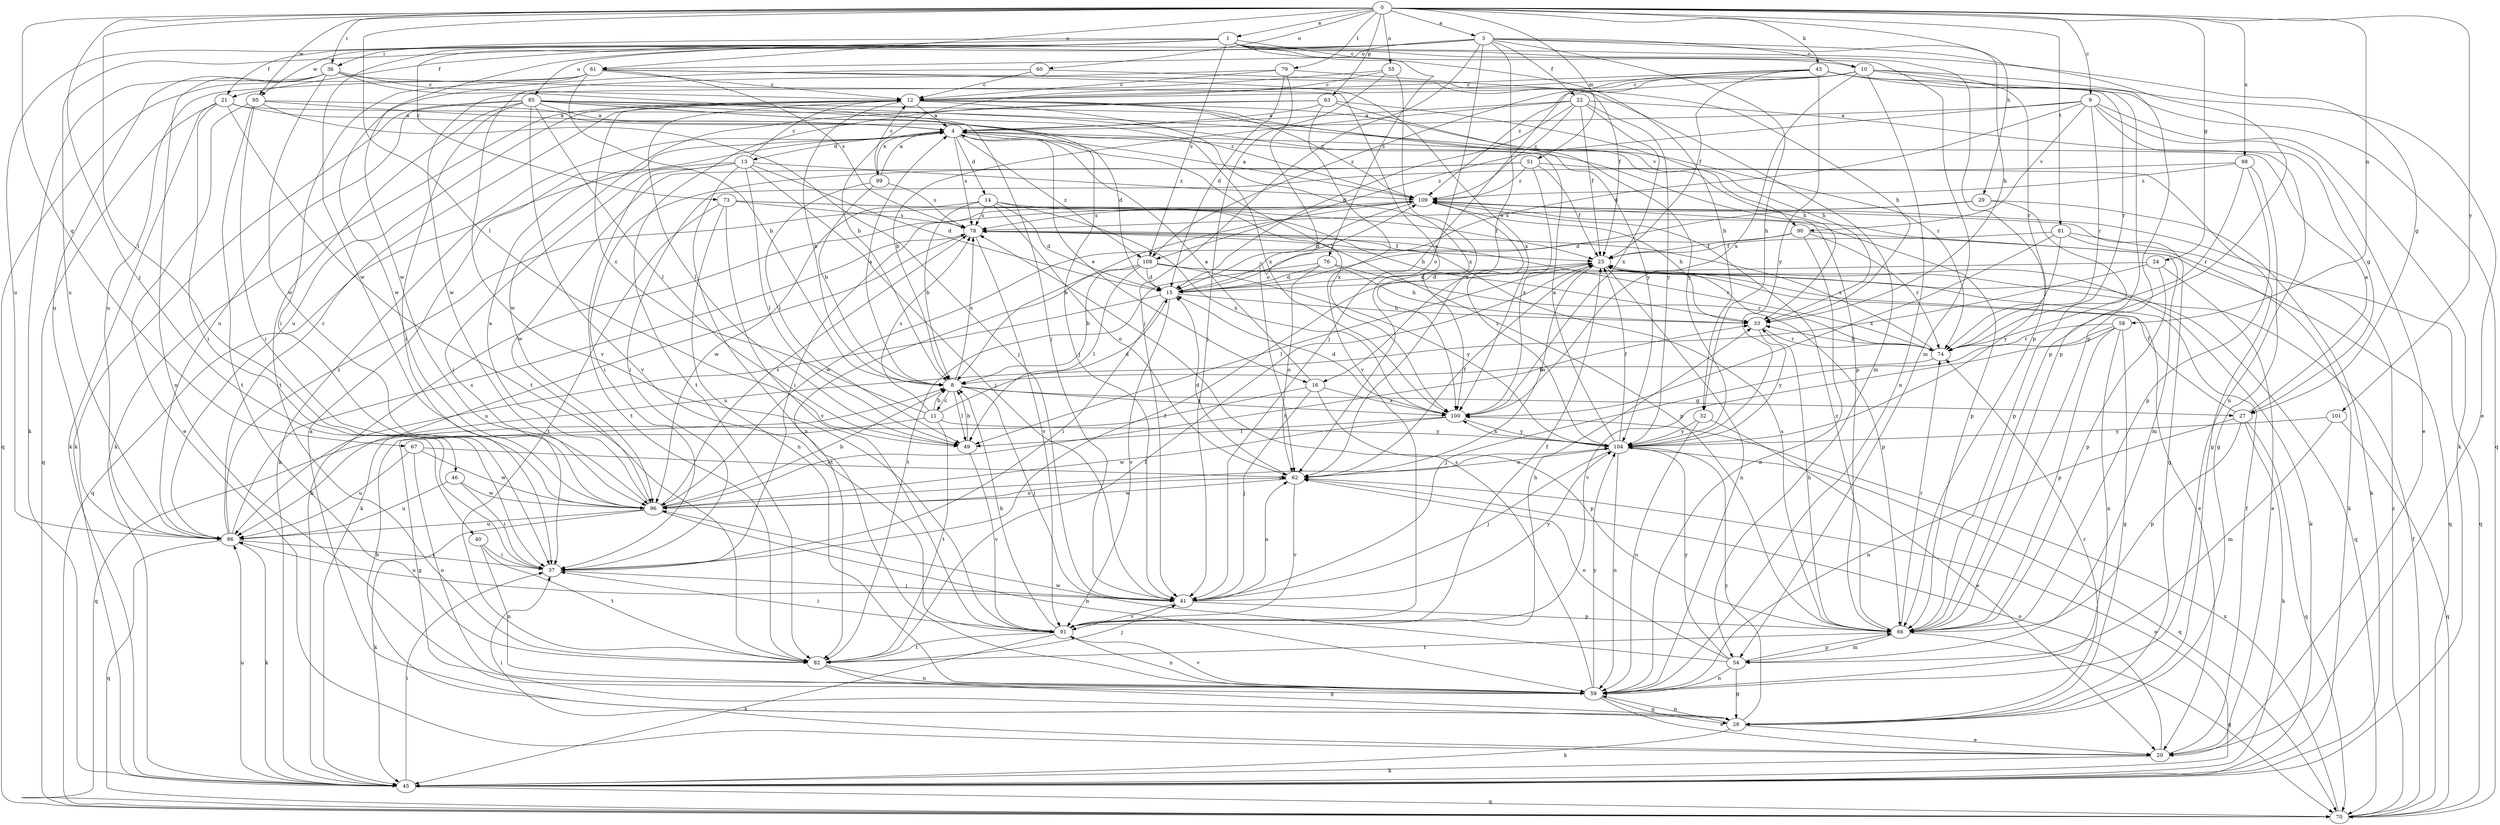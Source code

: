 strict digraph  {
0;
1;
3;
4;
8;
9;
10;
11;
12;
13;
14;
15;
16;
20;
21;
22;
23;
24;
27;
28;
29;
32;
33;
36;
37;
40;
41;
43;
45;
46;
49;
51;
54;
55;
58;
59;
60;
61;
62;
63;
66;
67;
70;
73;
74;
76;
78;
79;
81;
82;
85;
86;
90;
91;
95;
96;
98;
99;
100;
101;
104;
108;
109;
0 -> 1  [label=a];
0 -> 3  [label=a];
0 -> 9  [label=c];
0 -> 24  [label=g];
0 -> 29  [label=h];
0 -> 36  [label=i];
0 -> 40  [label=j];
0 -> 43  [label=k];
0 -> 46  [label=l];
0 -> 49  [label=l];
0 -> 51  [label=m];
0 -> 55  [label=n];
0 -> 58  [label=n];
0 -> 60  [label=o];
0 -> 61  [label=o];
0 -> 63  [label=p];
0 -> 67  [label=q];
0 -> 79  [label=t];
0 -> 81  [label=t];
0 -> 95  [label=w];
0 -> 98  [label=x];
0 -> 101  [label=y];
1 -> 10  [label=c];
1 -> 21  [label=f];
1 -> 27  [label=g];
1 -> 32  [label=h];
1 -> 36  [label=i];
1 -> 54  [label=m];
1 -> 66  [label=p];
1 -> 73  [label=r];
1 -> 76  [label=s];
1 -> 85  [label=u];
1 -> 86  [label=u];
1 -> 95  [label=w];
1 -> 96  [label=w];
1 -> 108  [label=z];
3 -> 10  [label=c];
3 -> 16  [label=e];
3 -> 21  [label=f];
3 -> 22  [label=f];
3 -> 32  [label=h];
3 -> 33  [label=h];
3 -> 41  [label=j];
3 -> 61  [label=o];
3 -> 62  [label=o];
3 -> 66  [label=p];
3 -> 86  [label=u];
3 -> 96  [label=w];
4 -> 13  [label=d];
4 -> 14  [label=d];
4 -> 16  [label=e];
4 -> 45  [label=k];
4 -> 78  [label=s];
4 -> 99  [label=x];
4 -> 100  [label=x];
4 -> 108  [label=z];
8 -> 4  [label=a];
8 -> 11  [label=c];
8 -> 27  [label=g];
8 -> 41  [label=j];
8 -> 49  [label=l];
8 -> 78  [label=s];
8 -> 100  [label=x];
9 -> 4  [label=a];
9 -> 15  [label=d];
9 -> 20  [label=e];
9 -> 27  [label=g];
9 -> 45  [label=k];
9 -> 74  [label=r];
9 -> 90  [label=v];
9 -> 108  [label=z];
10 -> 12  [label=c];
10 -> 20  [label=e];
10 -> 59  [label=n];
10 -> 66  [label=p];
10 -> 74  [label=r];
10 -> 100  [label=x];
10 -> 108  [label=z];
10 -> 109  [label=z];
11 -> 8  [label=b];
11 -> 12  [label=c];
11 -> 15  [label=d];
11 -> 28  [label=g];
11 -> 78  [label=s];
11 -> 82  [label=t];
11 -> 104  [label=y];
12 -> 4  [label=a];
12 -> 8  [label=b];
12 -> 45  [label=k];
12 -> 49  [label=l];
12 -> 86  [label=u];
12 -> 90  [label=v];
12 -> 100  [label=x];
12 -> 104  [label=y];
12 -> 109  [label=z];
13 -> 12  [label=c];
13 -> 15  [label=d];
13 -> 37  [label=i];
13 -> 41  [label=j];
13 -> 49  [label=l];
13 -> 59  [label=n];
13 -> 70  [label=q];
13 -> 82  [label=t];
13 -> 109  [label=z];
14 -> 8  [label=b];
14 -> 15  [label=d];
14 -> 23  [label=f];
14 -> 62  [label=o];
14 -> 78  [label=s];
14 -> 96  [label=w];
14 -> 100  [label=x];
15 -> 33  [label=h];
15 -> 37  [label=i];
15 -> 86  [label=u];
15 -> 91  [label=v];
15 -> 109  [label=z];
16 -> 4  [label=a];
16 -> 41  [label=j];
16 -> 66  [label=p];
16 -> 70  [label=q];
16 -> 100  [label=x];
20 -> 23  [label=f];
20 -> 37  [label=i];
20 -> 45  [label=k];
20 -> 62  [label=o];
21 -> 4  [label=a];
21 -> 37  [label=i];
21 -> 45  [label=k];
21 -> 70  [label=q];
21 -> 74  [label=r];
21 -> 82  [label=t];
22 -> 4  [label=a];
22 -> 8  [label=b];
22 -> 15  [label=d];
22 -> 23  [label=f];
22 -> 59  [label=n];
22 -> 100  [label=x];
22 -> 104  [label=y];
22 -> 109  [label=z];
23 -> 15  [label=d];
23 -> 45  [label=k];
23 -> 49  [label=l];
23 -> 59  [label=n];
23 -> 62  [label=o];
23 -> 66  [label=p];
24 -> 15  [label=d];
24 -> 20  [label=e];
24 -> 66  [label=p];
24 -> 86  [label=u];
27 -> 4  [label=a];
27 -> 23  [label=f];
27 -> 45  [label=k];
27 -> 59  [label=n];
27 -> 66  [label=p];
27 -> 70  [label=q];
28 -> 4  [label=a];
28 -> 8  [label=b];
28 -> 20  [label=e];
28 -> 45  [label=k];
28 -> 59  [label=n];
28 -> 74  [label=r];
28 -> 104  [label=y];
29 -> 15  [label=d];
29 -> 45  [label=k];
29 -> 66  [label=p];
29 -> 78  [label=s];
32 -> 20  [label=e];
32 -> 59  [label=n];
32 -> 104  [label=y];
33 -> 74  [label=r];
33 -> 104  [label=y];
36 -> 12  [label=c];
36 -> 41  [label=j];
36 -> 45  [label=k];
36 -> 59  [label=n];
36 -> 86  [label=u];
36 -> 96  [label=w];
36 -> 100  [label=x];
37 -> 23  [label=f];
37 -> 41  [label=j];
40 -> 37  [label=i];
40 -> 59  [label=n];
40 -> 82  [label=t];
41 -> 62  [label=o];
41 -> 66  [label=p];
41 -> 86  [label=u];
41 -> 91  [label=v];
41 -> 104  [label=y];
43 -> 8  [label=b];
43 -> 12  [label=c];
43 -> 23  [label=f];
43 -> 41  [label=j];
43 -> 66  [label=p];
43 -> 70  [label=q];
43 -> 74  [label=r];
43 -> 104  [label=y];
45 -> 37  [label=i];
45 -> 62  [label=o];
45 -> 70  [label=q];
45 -> 86  [label=u];
46 -> 37  [label=i];
46 -> 86  [label=u];
46 -> 96  [label=w];
49 -> 8  [label=b];
49 -> 91  [label=v];
51 -> 23  [label=f];
51 -> 28  [label=g];
51 -> 37  [label=i];
51 -> 96  [label=w];
51 -> 100  [label=x];
51 -> 109  [label=z];
54 -> 28  [label=g];
54 -> 59  [label=n];
54 -> 62  [label=o];
54 -> 66  [label=p];
54 -> 96  [label=w];
54 -> 104  [label=y];
55 -> 12  [label=c];
55 -> 41  [label=j];
55 -> 62  [label=o];
55 -> 96  [label=w];
58 -> 28  [label=g];
58 -> 41  [label=j];
58 -> 59  [label=n];
58 -> 66  [label=p];
58 -> 74  [label=r];
58 -> 91  [label=v];
59 -> 20  [label=e];
59 -> 28  [label=g];
59 -> 78  [label=s];
59 -> 91  [label=v];
59 -> 104  [label=y];
60 -> 12  [label=c];
60 -> 23  [label=f];
60 -> 96  [label=w];
61 -> 8  [label=b];
61 -> 12  [label=c];
61 -> 37  [label=i];
61 -> 54  [label=m];
61 -> 70  [label=q];
61 -> 78  [label=s];
61 -> 86  [label=u];
61 -> 100  [label=x];
62 -> 15  [label=d];
62 -> 23  [label=f];
62 -> 91  [label=v];
62 -> 96  [label=w];
63 -> 4  [label=a];
63 -> 33  [label=h];
63 -> 82  [label=t];
63 -> 91  [label=v];
63 -> 96  [label=w];
63 -> 104  [label=y];
66 -> 33  [label=h];
66 -> 54  [label=m];
66 -> 70  [label=q];
66 -> 74  [label=r];
66 -> 78  [label=s];
66 -> 82  [label=t];
66 -> 109  [label=z];
67 -> 59  [label=n];
67 -> 62  [label=o];
67 -> 86  [label=u];
67 -> 96  [label=w];
70 -> 23  [label=f];
70 -> 100  [label=x];
70 -> 109  [label=z];
73 -> 33  [label=h];
73 -> 59  [label=n];
73 -> 66  [label=p];
73 -> 78  [label=s];
73 -> 82  [label=t];
73 -> 91  [label=v];
74 -> 8  [label=b];
74 -> 33  [label=h];
74 -> 78  [label=s];
76 -> 15  [label=d];
76 -> 33  [label=h];
76 -> 62  [label=o];
76 -> 74  [label=r];
76 -> 82  [label=t];
78 -> 23  [label=f];
78 -> 45  [label=k];
78 -> 74  [label=r];
78 -> 91  [label=v];
79 -> 12  [label=c];
79 -> 15  [label=d];
79 -> 33  [label=h];
79 -> 62  [label=o];
79 -> 91  [label=v];
81 -> 23  [label=f];
81 -> 45  [label=k];
81 -> 70  [label=q];
81 -> 100  [label=x];
81 -> 104  [label=y];
82 -> 23  [label=f];
82 -> 28  [label=g];
82 -> 41  [label=j];
82 -> 59  [label=n];
85 -> 4  [label=a];
85 -> 15  [label=d];
85 -> 33  [label=h];
85 -> 37  [label=i];
85 -> 41  [label=j];
85 -> 45  [label=k];
85 -> 49  [label=l];
85 -> 66  [label=p];
85 -> 82  [label=t];
85 -> 86  [label=u];
85 -> 91  [label=v];
85 -> 109  [label=z];
86 -> 12  [label=c];
86 -> 37  [label=i];
86 -> 45  [label=k];
86 -> 70  [label=q];
86 -> 78  [label=s];
86 -> 109  [label=z];
90 -> 23  [label=f];
90 -> 59  [label=n];
90 -> 70  [label=q];
90 -> 74  [label=r];
90 -> 96  [label=w];
91 -> 8  [label=b];
91 -> 23  [label=f];
91 -> 33  [label=h];
91 -> 37  [label=i];
91 -> 45  [label=k];
91 -> 59  [label=n];
91 -> 82  [label=t];
95 -> 4  [label=a];
95 -> 20  [label=e];
95 -> 37  [label=i];
95 -> 41  [label=j];
95 -> 82  [label=t];
95 -> 100  [label=x];
96 -> 4  [label=a];
96 -> 8  [label=b];
96 -> 33  [label=h];
96 -> 45  [label=k];
96 -> 59  [label=n];
96 -> 62  [label=o];
96 -> 78  [label=s];
96 -> 86  [label=u];
96 -> 104  [label=y];
98 -> 28  [label=g];
98 -> 37  [label=i];
98 -> 66  [label=p];
98 -> 74  [label=r];
98 -> 109  [label=z];
99 -> 4  [label=a];
99 -> 8  [label=b];
99 -> 12  [label=c];
99 -> 49  [label=l];
99 -> 78  [label=s];
100 -> 15  [label=d];
100 -> 49  [label=l];
100 -> 96  [label=w];
100 -> 104  [label=y];
101 -> 54  [label=m];
101 -> 70  [label=q];
101 -> 104  [label=y];
104 -> 4  [label=a];
104 -> 23  [label=f];
104 -> 41  [label=j];
104 -> 59  [label=n];
104 -> 62  [label=o];
104 -> 70  [label=q];
104 -> 100  [label=x];
104 -> 109  [label=z];
108 -> 8  [label=b];
108 -> 15  [label=d];
108 -> 20  [label=e];
108 -> 49  [label=l];
108 -> 70  [label=q];
108 -> 82  [label=t];
108 -> 104  [label=y];
109 -> 4  [label=a];
109 -> 8  [label=b];
109 -> 15  [label=d];
109 -> 28  [label=g];
109 -> 33  [label=h];
109 -> 37  [label=i];
109 -> 45  [label=k];
109 -> 54  [label=m];
109 -> 66  [label=p];
109 -> 78  [label=s];
}
